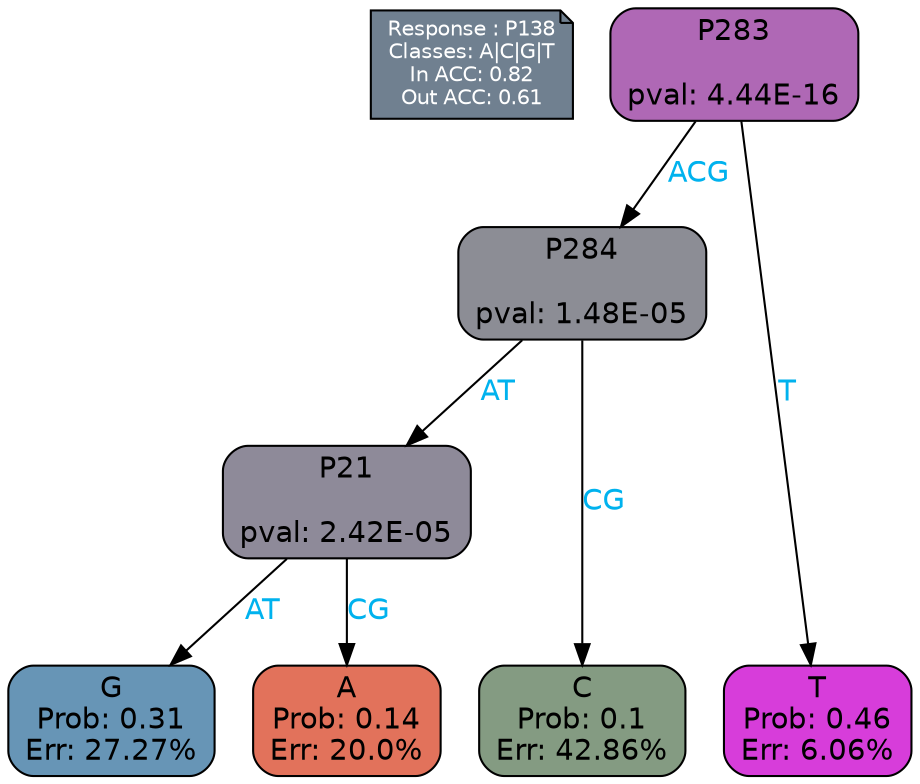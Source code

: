 digraph Tree {
node [shape=box, style="filled, rounded", color="black", fontname=helvetica] ;
graph [ranksep=equally, splines=polylines, bgcolor=transparent, dpi=600] ;
edge [fontname=helvetica] ;
LEGEND [label="Response : P138
Classes: A|C|G|T
In ACC: 0.82
Out ACC: 0.61
",shape=note,align=left,style=filled,fillcolor="slategray",fontcolor="white",fontsize=10];1 [label="P283

pval: 4.44E-16", fillcolor="#af68b5"] ;
2 [label="P284

pval: 1.48E-05", fillcolor="#8c8d95"] ;
3 [label="P21

pval: 2.42E-05", fillcolor="#8e8a99"] ;
4 [label="G
Prob: 0.31
Err: 27.27%", fillcolor="#6795b6"] ;
5 [label="A
Prob: 0.14
Err: 20.0%", fillcolor="#e2725b"] ;
6 [label="C
Prob: 0.1
Err: 42.86%", fillcolor="#849b82"] ;
7 [label="T
Prob: 0.46
Err: 6.06%", fillcolor="#d73dda"] ;
1 -> 2 [label="ACG",fontcolor=deepskyblue2] ;
1 -> 7 [label="T",fontcolor=deepskyblue2] ;
2 -> 3 [label="AT",fontcolor=deepskyblue2] ;
2 -> 6 [label="CG",fontcolor=deepskyblue2] ;
3 -> 4 [label="AT",fontcolor=deepskyblue2] ;
3 -> 5 [label="CG",fontcolor=deepskyblue2] ;
{rank = same; 4;5;6;7;}{rank = same; LEGEND;1;}}